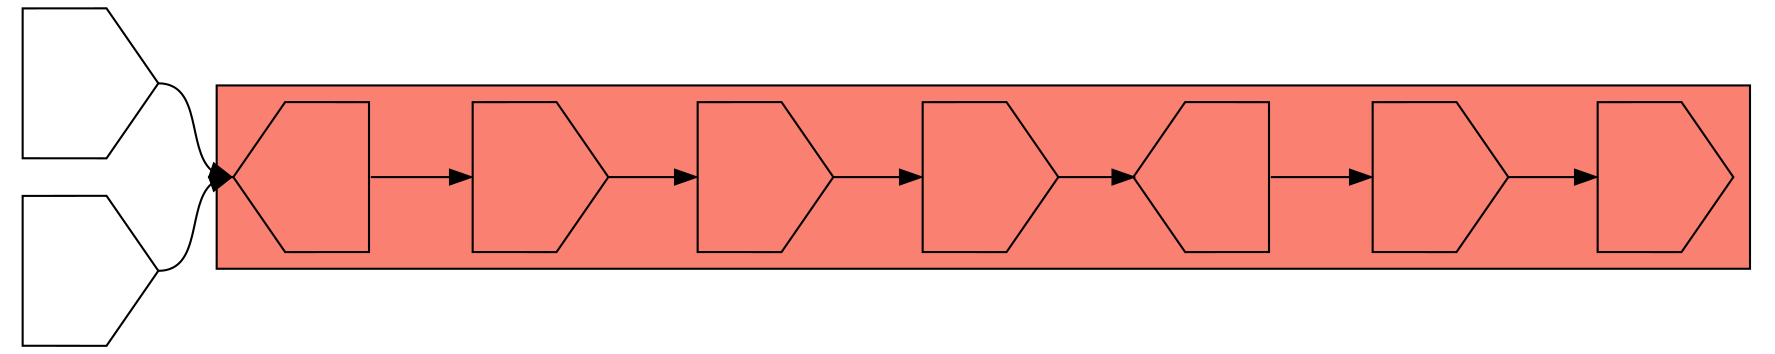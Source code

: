 digraph asm {
	rotate=90;
	edge [headport=n,tailport=s];
subgraph cluster_C1554_6625_9652_12394_13518_9497_7832 {
	1554 [label="",height=1,width=1,shape=house];
	6625 [label="",height=1,width=1,shape=invhouse];
	9652 [label="",height=1,width=1,shape=invhouse];
	12394 [label="",height=1,width=1,shape=invhouse];
	13518 [label="",height=1,width=1,shape=house];
	9497 [label="",height=1,width=1,shape=invhouse];
	7832 [label="",height=1,width=1,shape=invhouse];
	style=filled;
	fillcolor=salmon;
}
	20469 [label="",height=1,width=1,shape=invhouse];
	20899 [label="",height=1,width=1,shape=invhouse];
	1554 -> 6625
	6625 -> 9652
	9652 -> 12394
	12394 -> 13518
	13518 -> 9497
	9497 -> 7832
	20469 -> 1554
	20899 -> 1554
}